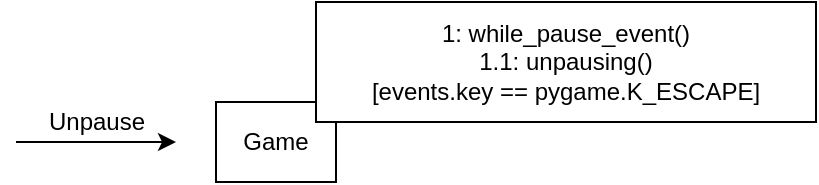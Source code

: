 <mxfile>
    <diagram id="qR8W-WilrGxv7jRbkPEa" name="Page-1">
        <mxGraphModel dx="761" dy="575" grid="0" gridSize="10" guides="1" tooltips="1" connect="1" arrows="1" fold="1" page="1" pageScale="1" pageWidth="1654" pageHeight="2336" math="0" shadow="0">
            <root>
                <mxCell id="0"/>
                <mxCell id="1" parent="0"/>
                <mxCell id="2" value="" style="endArrow=classic;html=1;" edge="1" parent="1">
                    <mxGeometry width="50" height="50" relative="1" as="geometry">
                        <mxPoint x="220" y="280" as="sourcePoint"/>
                        <mxPoint x="300" y="280" as="targetPoint"/>
                    </mxGeometry>
                </mxCell>
                <mxCell id="3" value="Unpause" style="text;html=1;align=center;verticalAlign=middle;resizable=0;points=[];autosize=1;strokeColor=none;fillColor=none;" vertex="1" parent="1">
                    <mxGeometry x="230" y="260" width="60" height="20" as="geometry"/>
                </mxCell>
                <mxCell id="4" value="" style="shape=table;startSize=0;container=1;collapsible=0;childLayout=tableLayout;" vertex="1" parent="1">
                    <mxGeometry x="320" y="260" width="60" height="40" as="geometry"/>
                </mxCell>
                <mxCell id="5" value="" style="shape=partialRectangle;collapsible=0;dropTarget=0;pointerEvents=0;fillColor=none;top=0;left=0;bottom=0;right=0;points=[[0,0.5],[1,0.5]];portConstraint=eastwest;" vertex="1" parent="4">
                    <mxGeometry width="60" height="40" as="geometry"/>
                </mxCell>
                <mxCell id="6" value="Game" style="shape=partialRectangle;html=1;whiteSpace=wrap;connectable=0;overflow=hidden;fillColor=none;top=0;left=0;bottom=0;right=0;pointerEvents=1;" vertex="1" parent="5">
                    <mxGeometry width="60" height="40" as="geometry">
                        <mxRectangle width="60" height="40" as="alternateBounds"/>
                    </mxGeometry>
                </mxCell>
                <mxCell id="7" value="" style="shape=table;startSize=0;container=1;collapsible=0;childLayout=tableLayout;" vertex="1" parent="1">
                    <mxGeometry x="370" y="210" width="250" height="60" as="geometry"/>
                </mxCell>
                <mxCell id="8" value="" style="shape=partialRectangle;collapsible=0;dropTarget=0;pointerEvents=0;fillColor=none;top=0;left=0;bottom=0;right=0;points=[[0,0.5],[1,0.5]];portConstraint=eastwest;" vertex="1" parent="7">
                    <mxGeometry width="250" height="60" as="geometry"/>
                </mxCell>
                <mxCell id="9" value="1: while_pause_event()&lt;br&gt;1.1: unpausing()&lt;br&gt;[events.key == pygame.K_ESCAPE]" style="shape=partialRectangle;html=1;whiteSpace=wrap;connectable=0;overflow=hidden;fillColor=none;top=0;left=0;bottom=0;right=0;pointerEvents=1;" vertex="1" parent="8">
                    <mxGeometry width="250" height="60" as="geometry">
                        <mxRectangle width="250" height="60" as="alternateBounds"/>
                    </mxGeometry>
                </mxCell>
            </root>
        </mxGraphModel>
    </diagram>
</mxfile>